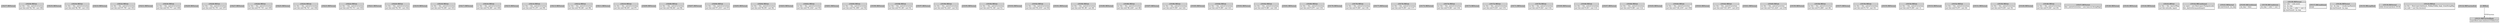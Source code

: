 digraph graphname {
	node [shape=plaintext];
n19237[label=<<table BORDER="0" CELLBORDER="1" CELLSPACING="0">
	<tr><td port="in" bgcolor="lightgray">(19237) BKNormal</td></tr>
	<tr><td port="out"></td></tr>
</table>>];
n19236[label=<<table BORDER="0" CELLBORDER="1" CELLSPACING="0">
	<tr><td port="in" bgcolor="lightgray">(19236) BKSub</td></tr>
	<tr><td port="e0" align="left">var this = this._nativeCorrection</td></tr>
	<tr><td port="e1" align="left">cast this.set(\"42_74\", cast 106)</td></tr>
	<tr><td port="out"></td></tr>
</table>>];
n19235[label=<<table BORDER="0" CELLBORDER="1" CELLSPACING="0">
	<tr><td port="in" bgcolor="lightgray">(19235) BKNormal</td></tr>
	<tr><td port="out"></td></tr>
</table>>];
n19234[label=<<table BORDER="0" CELLBORDER="1" CELLSPACING="0">
	<tr><td port="in" bgcolor="lightgray">(19234) BKSub</td></tr>
	<tr><td port="e0" align="left">var this = this._nativeCorrection</td></tr>
	<tr><td port="e1" align="left">cast this.set(\"46_78\", cast 110)</td></tr>
	<tr><td port="out"></td></tr>
</table>>];
n19233[label=<<table BORDER="0" CELLBORDER="1" CELLSPACING="0">
	<tr><td port="in" bgcolor="lightgray">(19233) BKNormal</td></tr>
	<tr><td port="out"></td></tr>
</table>>];
n19232[label=<<table BORDER="0" CELLBORDER="1" CELLSPACING="0">
	<tr><td port="in" bgcolor="lightgray">(19232) BKSub</td></tr>
	<tr><td port="e0" align="left">var this = this._nativeCorrection</td></tr>
	<tr><td port="e1" align="left">cast this.set(\"47_79\", cast 191)</td></tr>
	<tr><td port="out"></td></tr>
</table>>];
n19231[label=<<table BORDER="0" CELLBORDER="1" CELLSPACING="0">
	<tr><td port="in" bgcolor="lightgray">(19231) BKNormal</td></tr>
	<tr><td port="out"></td></tr>
</table>>];
n19230[label=<<table BORDER="0" CELLBORDER="1" CELLSPACING="0">
	<tr><td port="in" bgcolor="lightgray">(19230) BKSub</td></tr>
	<tr><td port="e0" align="left">var this = this._nativeCorrection</td></tr>
	<tr><td port="e1" align="left">cast this.set(\"45_77\", cast 109)</td></tr>
	<tr><td port="out"></td></tr>
</table>>];
n19229[label=<<table BORDER="0" CELLBORDER="1" CELLSPACING="0">
	<tr><td port="in" bgcolor="lightgray">(19229) BKNormal</td></tr>
	<tr><td port="out"></td></tr>
</table>>];
n19228[label=<<table BORDER="0" CELLBORDER="1" CELLSPACING="0">
	<tr><td port="in" bgcolor="lightgray">(19228) BKSub</td></tr>
	<tr><td port="e0" align="left">var this = this._nativeCorrection</td></tr>
	<tr><td port="e1" align="left">cast this.set(\"43_75\", cast 107)</td></tr>
	<tr><td port="out"></td></tr>
</table>>];
n19227[label=<<table BORDER="0" CELLBORDER="1" CELLSPACING="0">
	<tr><td port="in" bgcolor="lightgray">(19227) BKNormal</td></tr>
	<tr><td port="out"></td></tr>
</table>>];
n19226[label=<<table BORDER="0" CELLBORDER="1" CELLSPACING="0">
	<tr><td port="in" bgcolor="lightgray">(19226) BKSub</td></tr>
	<tr><td port="e0" align="left">var this = this._nativeCorrection</td></tr>
	<tr><td port="e1" align="left">cast this.set(\"57_73\", cast 105)</td></tr>
	<tr><td port="out"></td></tr>
</table>>];
n19225[label=<<table BORDER="0" CELLBORDER="1" CELLSPACING="0">
	<tr><td port="in" bgcolor="lightgray">(19225) BKNormal</td></tr>
	<tr><td port="out"></td></tr>
</table>>];
n19224[label=<<table BORDER="0" CELLBORDER="1" CELLSPACING="0">
	<tr><td port="in" bgcolor="lightgray">(19224) BKSub</td></tr>
	<tr><td port="e0" align="left">var this = this._nativeCorrection</td></tr>
	<tr><td port="e1" align="left">cast this.set(\"56_72\", cast 104)</td></tr>
	<tr><td port="out"></td></tr>
</table>>];
n19223[label=<<table BORDER="0" CELLBORDER="1" CELLSPACING="0">
	<tr><td port="in" bgcolor="lightgray">(19223) BKNormal</td></tr>
	<tr><td port="out"></td></tr>
</table>>];
n19222[label=<<table BORDER="0" CELLBORDER="1" CELLSPACING="0">
	<tr><td port="in" bgcolor="lightgray">(19222) BKSub</td></tr>
	<tr><td port="e0" align="left">var this = this._nativeCorrection</td></tr>
	<tr><td port="e1" align="left">cast this.set(\"55_71\", cast 103)</td></tr>
	<tr><td port="out"></td></tr>
</table>>];
n19221[label=<<table BORDER="0" CELLBORDER="1" CELLSPACING="0">
	<tr><td port="in" bgcolor="lightgray">(19221) BKNormal</td></tr>
	<tr><td port="out"></td></tr>
</table>>];
n19220[label=<<table BORDER="0" CELLBORDER="1" CELLSPACING="0">
	<tr><td port="in" bgcolor="lightgray">(19220) BKSub</td></tr>
	<tr><td port="e0" align="left">var this = this._nativeCorrection</td></tr>
	<tr><td port="e1" align="left">cast this.set(\"54_70\", cast 102)</td></tr>
	<tr><td port="out"></td></tr>
</table>>];
n19219[label=<<table BORDER="0" CELLBORDER="1" CELLSPACING="0">
	<tr><td port="in" bgcolor="lightgray">(19219) BKNormal</td></tr>
	<tr><td port="out"></td></tr>
</table>>];
n19218[label=<<table BORDER="0" CELLBORDER="1" CELLSPACING="0">
	<tr><td port="in" bgcolor="lightgray">(19218) BKSub</td></tr>
	<tr><td port="e0" align="left">var this = this._nativeCorrection</td></tr>
	<tr><td port="e1" align="left">cast this.set(\"53_69\", cast 101)</td></tr>
	<tr><td port="out"></td></tr>
</table>>];
n19217[label=<<table BORDER="0" CELLBORDER="1" CELLSPACING="0">
	<tr><td port="in" bgcolor="lightgray">(19217) BKNormal</td></tr>
	<tr><td port="out"></td></tr>
</table>>];
n19216[label=<<table BORDER="0" CELLBORDER="1" CELLSPACING="0">
	<tr><td port="in" bgcolor="lightgray">(19216) BKSub</td></tr>
	<tr><td port="e0" align="left">var this = this._nativeCorrection</td></tr>
	<tr><td port="e1" align="left">cast this.set(\"52_68\", cast 100)</td></tr>
	<tr><td port="out"></td></tr>
</table>>];
n19215[label=<<table BORDER="0" CELLBORDER="1" CELLSPACING="0">
	<tr><td port="in" bgcolor="lightgray">(19215) BKNormal</td></tr>
	<tr><td port="out"></td></tr>
</table>>];
n19214[label=<<table BORDER="0" CELLBORDER="1" CELLSPACING="0">
	<tr><td port="in" bgcolor="lightgray">(19214) BKSub</td></tr>
	<tr><td port="e0" align="left">var this = this._nativeCorrection</td></tr>
	<tr><td port="e1" align="left">cast this.set(\"51_67\", cast 99)</td></tr>
	<tr><td port="out"></td></tr>
</table>>];
n19213[label=<<table BORDER="0" CELLBORDER="1" CELLSPACING="0">
	<tr><td port="in" bgcolor="lightgray">(19213) BKNormal</td></tr>
	<tr><td port="out"></td></tr>
</table>>];
n19212[label=<<table BORDER="0" CELLBORDER="1" CELLSPACING="0">
	<tr><td port="in" bgcolor="lightgray">(19212) BKSub</td></tr>
	<tr><td port="e0" align="left">var this = this._nativeCorrection</td></tr>
	<tr><td port="e1" align="left">cast this.set(\"50_66\", cast 98)</td></tr>
	<tr><td port="out"></td></tr>
</table>>];
n19211[label=<<table BORDER="0" CELLBORDER="1" CELLSPACING="0">
	<tr><td port="in" bgcolor="lightgray">(19211) BKNormal</td></tr>
	<tr><td port="out"></td></tr>
</table>>];
n19210[label=<<table BORDER="0" CELLBORDER="1" CELLSPACING="0">
	<tr><td port="in" bgcolor="lightgray">(19210) BKSub</td></tr>
	<tr><td port="e0" align="left">var this = this._nativeCorrection</td></tr>
	<tr><td port="e1" align="left">cast this.set(\"49_65\", cast 97)</td></tr>
	<tr><td port="out"></td></tr>
</table>>];
n19209[label=<<table BORDER="0" CELLBORDER="1" CELLSPACING="0">
	<tr><td port="in" bgcolor="lightgray">(19209) BKNormal</td></tr>
	<tr><td port="out"></td></tr>
</table>>];
n19208[label=<<table BORDER="0" CELLBORDER="1" CELLSPACING="0">
	<tr><td port="in" bgcolor="lightgray">(19208) BKSub</td></tr>
	<tr><td port="e0" align="left">var this = this._nativeCorrection</td></tr>
	<tr><td port="e1" align="left">cast this.set(\"48_64\", cast 96)</td></tr>
	<tr><td port="out"></td></tr>
</table>>];
n19207[label=<<table BORDER="0" CELLBORDER="1" CELLSPACING="0">
	<tr><td port="in" bgcolor="lightgray">(19207) BKNormal</td></tr>
	<tr><td port="out"></td></tr>
</table>>];
n19206[label=<<table BORDER="0" CELLBORDER="1" CELLSPACING="0">
	<tr><td port="in" bgcolor="lightgray">(19206) BKSub</td></tr>
	<tr><td port="e0" align="left">var this = this._nativeCorrection</td></tr>
	<tr><td port="e1" align="left">cast this.set(\"57_231\", cast 57)</td></tr>
	<tr><td port="out"></td></tr>
</table>>];
n19205[label=<<table BORDER="0" CELLBORDER="1" CELLSPACING="0">
	<tr><td port="in" bgcolor="lightgray">(19205) BKNormal</td></tr>
	<tr><td port="out"></td></tr>
</table>>];
n19204[label=<<table BORDER="0" CELLBORDER="1" CELLSPACING="0">
	<tr><td port="in" bgcolor="lightgray">(19204) BKSub</td></tr>
	<tr><td port="e0" align="left">var this = this._nativeCorrection</td></tr>
	<tr><td port="e1" align="left">cast this.set(\"56_95\", cast 56)</td></tr>
	<tr><td port="out"></td></tr>
</table>>];
n19203[label=<<table BORDER="0" CELLBORDER="1" CELLSPACING="0">
	<tr><td port="in" bgcolor="lightgray">(19203) BKNormal</td></tr>
	<tr><td port="out"></td></tr>
</table>>];
n19202[label=<<table BORDER="0" CELLBORDER="1" CELLSPACING="0">
	<tr><td port="in" bgcolor="lightgray">(19202) BKSub</td></tr>
	<tr><td port="e0" align="left">var this = this._nativeCorrection</td></tr>
	<tr><td port="e1" align="left">cast this.set(\"55_232\", cast 55)</td></tr>
	<tr><td port="out"></td></tr>
</table>>];
n19201[label=<<table BORDER="0" CELLBORDER="1" CELLSPACING="0">
	<tr><td port="in" bgcolor="lightgray">(19201) BKNormal</td></tr>
	<tr><td port="out"></td></tr>
</table>>];
n19200[label=<<table BORDER="0" CELLBORDER="1" CELLSPACING="0">
	<tr><td port="in" bgcolor="lightgray">(19200) BKSub</td></tr>
	<tr><td port="e0" align="left">var this = this._nativeCorrection</td></tr>
	<tr><td port="e1" align="left">cast this.set(\"54_189\", cast 54)</td></tr>
	<tr><td port="out"></td></tr>
</table>>];
n19199[label=<<table BORDER="0" CELLBORDER="1" CELLSPACING="0">
	<tr><td port="in" bgcolor="lightgray">(19199) BKNormal</td></tr>
	<tr><td port="out"></td></tr>
</table>>];
n19198[label=<<table BORDER="0" CELLBORDER="1" CELLSPACING="0">
	<tr><td port="in" bgcolor="lightgray">(19198) BKSub</td></tr>
	<tr><td port="e0" align="left">var this = this._nativeCorrection</td></tr>
	<tr><td port="e1" align="left">cast this.set(\"53_40\", cast 53)</td></tr>
	<tr><td port="out"></td></tr>
</table>>];
n19197[label=<<table BORDER="0" CELLBORDER="1" CELLSPACING="0">
	<tr><td port="in" bgcolor="lightgray">(19197) BKNormal</td></tr>
	<tr><td port="out"></td></tr>
</table>>];
n19196[label=<<table BORDER="0" CELLBORDER="1" CELLSPACING="0">
	<tr><td port="in" bgcolor="lightgray">(19196) BKSub</td></tr>
	<tr><td port="e0" align="left">var this = this._nativeCorrection</td></tr>
	<tr><td port="e1" align="left">cast this.set(\"52_222\", cast 52)</td></tr>
	<tr><td port="out"></td></tr>
</table>>];
n19195[label=<<table BORDER="0" CELLBORDER="1" CELLSPACING="0">
	<tr><td port="in" bgcolor="lightgray">(19195) BKNormal</td></tr>
	<tr><td port="out"></td></tr>
</table>>];
n19194[label=<<table BORDER="0" CELLBORDER="1" CELLSPACING="0">
	<tr><td port="in" bgcolor="lightgray">(19194) BKSub</td></tr>
	<tr><td port="e0" align="left">var this = this._nativeCorrection</td></tr>
	<tr><td port="e1" align="left">cast this.set(\"51_34\", cast 51)</td></tr>
	<tr><td port="out"></td></tr>
</table>>];
n19193[label=<<table BORDER="0" CELLBORDER="1" CELLSPACING="0">
	<tr><td port="in" bgcolor="lightgray">(19193) BKNormal</td></tr>
	<tr><td port="out"></td></tr>
</table>>];
n19192[label=<<table BORDER="0" CELLBORDER="1" CELLSPACING="0">
	<tr><td port="in" bgcolor="lightgray">(19192) BKSub</td></tr>
	<tr><td port="e0" align="left">var this = this._nativeCorrection</td></tr>
	<tr><td port="e1" align="left">cast this.set(\"50_233\", cast 50)</td></tr>
	<tr><td port="out"></td></tr>
</table>>];
n19191[label=<<table BORDER="0" CELLBORDER="1" CELLSPACING="0">
	<tr><td port="in" bgcolor="lightgray">(19191) BKNormal</td></tr>
	<tr><td port="out"></td></tr>
</table>>];
n19190[label=<<table BORDER="0" CELLBORDER="1" CELLSPACING="0">
	<tr><td port="in" bgcolor="lightgray">(19190) BKSub</td></tr>
	<tr><td port="e0" align="left">var this = this._nativeCorrection</td></tr>
	<tr><td port="e1" align="left">cast this.set(\"49_38\", cast 49)</td></tr>
	<tr><td port="out"></td></tr>
</table>>];
n19189[label=<<table BORDER="0" CELLBORDER="1" CELLSPACING="0">
	<tr><td port="in" bgcolor="lightgray">(19189) BKNormal</td></tr>
	<tr><td port="out"></td></tr>
</table>>];
n19188[label=<<table BORDER="0" CELLBORDER="1" CELLSPACING="0">
	<tr><td port="in" bgcolor="lightgray">(19188) BKSub</td></tr>
	<tr><td port="e0" align="left">var this = this._nativeCorrection</td></tr>
	<tr><td port="e1" align="left">cast this.set(\"48_224\", cast 48)</td></tr>
	<tr><td port="out"></td></tr>
</table>>];
n19187[label=<<table BORDER="0" CELLBORDER="1" CELLSPACING="0">
	<tr><td port="in" bgcolor="lightgray">(19187) BKNormal</td></tr>
	<tr><td port="out"></td></tr>
</table>>];
n19186[label=<<table BORDER="0" CELLBORDER="1" CELLSPACING="0">
	<tr><td port="in" bgcolor="lightgray">(19186) BKSub</td></tr>
	<tr><td port="e0" align="left">var this = this._nativeCorrection</td></tr>
	<tr><td port="e1" align="left">cast this.set(\"0_90\", cast 122)</td></tr>
	<tr><td port="out"></td></tr>
</table>>];
n19185[label=<<table BORDER="0" CELLBORDER="1" CELLSPACING="0">
	<tr><td port="in" bgcolor="lightgray">(19185) BKNormal</td></tr>
	<tr><td port="out"></td></tr>
</table>>];
n19184[label=<<table BORDER="0" CELLBORDER="1" CELLSPACING="0">
	<tr><td port="in" bgcolor="lightgray">(19184) BKSub</td></tr>
	<tr><td port="e0" align="left">var this = this._nativeCorrection</td></tr>
	<tr><td port="e1" align="left">cast this.set(\"0_89\", cast 121)</td></tr>
	<tr><td port="out"></td></tr>
</table>>];
n19183[label=<<table BORDER="0" CELLBORDER="1" CELLSPACING="0">
	<tr><td port="in" bgcolor="lightgray">(19183) BKNormal</td></tr>
	<tr><td port="out"></td></tr>
</table>>];
n19182[label=<<table BORDER="0" CELLBORDER="1" CELLSPACING="0">
	<tr><td port="in" bgcolor="lightgray">(19182) BKSub</td></tr>
	<tr><td port="e0" align="left">var this = this._nativeCorrection</td></tr>
	<tr><td port="e1" align="left">cast this.set(\"0_88\", cast 120)</td></tr>
	<tr><td port="out"></td></tr>
</table>>];
n19181[label=<<table BORDER="0" CELLBORDER="1" CELLSPACING="0">
	<tr><td port="in" bgcolor="lightgray">(19181) BKNormal</td></tr>
	<tr><td port="out"></td></tr>
</table>>];
n19180[label=<<table BORDER="0" CELLBORDER="1" CELLSPACING="0">
	<tr><td port="in" bgcolor="lightgray">(19180) BKSub</td></tr>
	<tr><td port="e0" align="left">var this = this._nativeCorrection</td></tr>
	<tr><td port="e1" align="left">cast this.set(\"0_87\", cast 119)</td></tr>
	<tr><td port="out"></td></tr>
</table>>];
n19179[label=<<table BORDER="0" CELLBORDER="1" CELLSPACING="0">
	<tr><td port="in" bgcolor="lightgray">(19179) BKNormal</td></tr>
	<tr><td port="out"></td></tr>
</table>>];
n19178[label=<<table BORDER="0" CELLBORDER="1" CELLSPACING="0">
	<tr><td port="in" bgcolor="lightgray">(19178) BKSub</td></tr>
	<tr><td port="e0" align="left">var this = this._nativeCorrection</td></tr>
	<tr><td port="e1" align="left">cast this.set(\"0_86\", cast 118)</td></tr>
	<tr><td port="out"></td></tr>
</table>>];
n19177[label=<<table BORDER="0" CELLBORDER="1" CELLSPACING="0">
	<tr><td port="in" bgcolor="lightgray">(19177) BKNormal</td></tr>
	<tr><td port="out"></td></tr>
</table>>];
n19176[label=<<table BORDER="0" CELLBORDER="1" CELLSPACING="0">
	<tr><td port="in" bgcolor="lightgray">(19176) BKSub</td></tr>
	<tr><td port="e0" align="left">var this = this._nativeCorrection</td></tr>
	<tr><td port="e1" align="left">cast this.set(\"0_85\", cast 117)</td></tr>
	<tr><td port="out"></td></tr>
</table>>];
n19175[label=<<table BORDER="0" CELLBORDER="1" CELLSPACING="0">
	<tr><td port="in" bgcolor="lightgray">(19175) BKNormal</td></tr>
	<tr><td port="out"></td></tr>
</table>>];
n19174[label=<<table BORDER="0" CELLBORDER="1" CELLSPACING="0">
	<tr><td port="in" bgcolor="lightgray">(19174) BKSub</td></tr>
	<tr><td port="e0" align="left">var this = this._nativeCorrection</td></tr>
	<tr><td port="e1" align="left">cast this.set(\"0_84\", cast 116)</td></tr>
	<tr><td port="out"></td></tr>
</table>>];
n19173[label=<<table BORDER="0" CELLBORDER="1" CELLSPACING="0">
	<tr><td port="in" bgcolor="lightgray">(19173) BKNormal</td></tr>
	<tr><td port="out"></td></tr>
</table>>];
n19172[label=<<table BORDER="0" CELLBORDER="1" CELLSPACING="0">
	<tr><td port="in" bgcolor="lightgray">(19172) BKSub</td></tr>
	<tr><td port="e0" align="left">var this = this._nativeCorrection</td></tr>
	<tr><td port="e1" align="left">cast this.set(\"0_83\", cast 115)</td></tr>
	<tr><td port="out"></td></tr>
</table>>];
n19171[label=<<table BORDER="0" CELLBORDER="1" CELLSPACING="0">
	<tr><td port="in" bgcolor="lightgray">(19171) BKNormal</td></tr>
	<tr><td port="out"></td></tr>
</table>>];
n19170[label=<<table BORDER="0" CELLBORDER="1" CELLSPACING="0">
	<tr><td port="in" bgcolor="lightgray">(19170) BKSub</td></tr>
	<tr><td port="e0" align="left">var this = this._nativeCorrection</td></tr>
	<tr><td port="e1" align="left">cast this.set(\"0_82\", cast 114)</td></tr>
	<tr><td port="out"></td></tr>
</table>>];
n19169[label=<<table BORDER="0" CELLBORDER="1" CELLSPACING="0">
	<tr><td port="in" bgcolor="lightgray">(19169) BKNormal</td></tr>
	<tr><td port="out"></td></tr>
</table>>];
n19168[label=<<table BORDER="0" CELLBORDER="1" CELLSPACING="0">
	<tr><td port="in" bgcolor="lightgray">(19168) BKSub</td></tr>
	<tr><td port="e0" align="left">var this = this._nativeCorrection</td></tr>
	<tr><td port="e1" align="left">cast this.set(\"0_81\", cast 113)</td></tr>
	<tr><td port="out"></td></tr>
</table>>];
n19167[label=<<table BORDER="0" CELLBORDER="1" CELLSPACING="0">
	<tr><td port="in" bgcolor="lightgray">(19167) BKNormal</td></tr>
	<tr><td port="out"></td></tr>
</table>>];
n19166[label=<<table BORDER="0" CELLBORDER="1" CELLSPACING="0">
	<tr><td port="in" bgcolor="lightgray">(19166) BKSub</td></tr>
	<tr><td port="e0" align="left">var this = this._nativeCorrection</td></tr>
	<tr><td port="e1" align="left">cast this.set(\"0_80\", cast 112)</td></tr>
	<tr><td port="out"></td></tr>
</table>>];
n19165[label=<<table BORDER="0" CELLBORDER="1" CELLSPACING="0">
	<tr><td port="in" bgcolor="lightgray">(19165) BKNormal</td></tr>
	<tr><td port="out"></td></tr>
</table>>];
n19164[label=<<table BORDER="0" CELLBORDER="1" CELLSPACING="0">
	<tr><td port="in" bgcolor="lightgray">(19164) BKSub</td></tr>
	<tr><td port="e0" align="left">var this = this._nativeCorrection</td></tr>
	<tr><td port="e1" align="left">cast this.set(\"126_233\", cast 192)</td></tr>
	<tr><td port="out"></td></tr>
</table>>];
n19163[label=<<table BORDER="0" CELLBORDER="1" CELLSPACING="0">
	<tr><td port="in" bgcolor="lightgray">(19163) BKNormal</td></tr>
	<tr><td port="out"></td></tr>
</table>>];
n19162[label=<<table BORDER="0" CELLBORDER="1" CELLSPACING="0">
	<tr><td port="in" bgcolor="lightgray">(19162) BKSub</td></tr>
	<tr><td port="e0" align="left">var this = this._nativeCorrection</td></tr>
	<tr><td port="e1" align="left">cast this.set(\"125_187\", cast 221)</td></tr>
	<tr><td port="out"></td></tr>
</table>>];
n19161[label=<<table BORDER="0" CELLBORDER="1" CELLSPACING="0">
	<tr><td port="in" bgcolor="lightgray">(19161) BKNormal</td></tr>
	<tr><td port="out"></td></tr>
</table>>];
n19160[label=<<table BORDER="0" CELLBORDER="1" CELLSPACING="0">
	<tr><td port="in" bgcolor="lightgray">(19160) BKSub</td></tr>
	<tr><td port="e0" align="left">var this = this._nativeCorrection</td></tr>
	<tr><td port="e1" align="left">cast this.set(\"123_222\", cast 219)</td></tr>
	<tr><td port="out"></td></tr>
</table>>];
n19159[label=<<table BORDER="0" CELLBORDER="1" CELLSPACING="0">
	<tr><td port="in" bgcolor="lightgray">(19159) BKNormal</td></tr>
	<tr><td port="out"></td></tr>
</table>>];
n19158[label=<<table BORDER="0" CELLBORDER="1" CELLSPACING="0">
	<tr><td port="in" bgcolor="lightgray">(19158) BKSub</td></tr>
	<tr><td port="e0" align="left">var this = this._nativeCorrection</td></tr>
	<tr><td port="e1" align="left">cast this.set(\"0_266\", cast 46)</td></tr>
	<tr><td port="out"></td></tr>
</table>>];
n19157[label=<<table BORDER="0" CELLBORDER="1" CELLSPACING="0">
	<tr><td port="in" bgcolor="lightgray">(19157) BKNormal</td></tr>
	<tr><td port="out"></td></tr>
</table>>];
n19156[label=<<table BORDER="0" CELLBORDER="1" CELLSPACING="0">
	<tr><td port="in" bgcolor="lightgray">(19156) BKSub</td></tr>
	<tr><td port="e0" align="left">var this = this._nativeCorrection</td></tr>
	<tr><td port="e1" align="left">cast this.set(\"0_73\", cast 33)</td></tr>
	<tr><td port="out"></td></tr>
</table>>];
n19155[label=<<table BORDER="0" CELLBORDER="1" CELLSPACING="0">
	<tr><td port="in" bgcolor="lightgray">(19155) BKNormal</td></tr>
	<tr><td port="out"></td></tr>
</table>>];
n19154[label=<<table BORDER="0" CELLBORDER="1" CELLSPACING="0">
	<tr><td port="in" bgcolor="lightgray">(19154) BKSub</td></tr>
	<tr><td port="e0" align="left">var this = this._nativeCorrection</td></tr>
	<tr><td port="e1" align="left">cast this.set(\"0_69\", cast -1)</td></tr>
	<tr><td port="out"></td></tr>
</table>>];
n19153[label=<<table BORDER="0" CELLBORDER="1" CELLSPACING="0">
	<tr><td port="in" bgcolor="lightgray">(19153) BKNormal</td></tr>
	<tr><td port="out"></td></tr>
</table>>];
n19152[label=<<table BORDER="0" CELLBORDER="1" CELLSPACING="0">
	<tr><td port="in" bgcolor="lightgray">(19152) BKSub</td></tr>
	<tr><td port="e0" align="left">var this = this._nativeCorrection</td></tr>
	<tr><td port="e1" align="left">cast this.set(\"0_67\", cast 34)</td></tr>
	<tr><td port="out"></td></tr>
</table>>];
n19151[label=<<table BORDER="0" CELLBORDER="1" CELLSPACING="0">
	<tr><td port="in" bgcolor="lightgray">(19151) BKNormal</td></tr>
	<tr><td port="out"></td></tr>
</table>>];
n19150[label=<<table BORDER="0" CELLBORDER="1" CELLSPACING="0">
	<tr><td port="in" bgcolor="lightgray">(19150) BKSub</td></tr>
	<tr><td port="e0" align="left">var this = this._nativeCorrection</td></tr>
	<tr><td port="e1" align="left">cast this.set(\"0_65\", cast 35)</td></tr>
	<tr><td port="out"></td></tr>
</table>>];
n19149[label=<<table BORDER="0" CELLBORDER="1" CELLSPACING="0">
	<tr><td port="in" bgcolor="lightgray">(19149) BKNormal</td></tr>
	<tr><td port="out"></td></tr>
</table>>];
n19148[label=<<table BORDER="0" CELLBORDER="1" CELLSPACING="0">
	<tr><td port="in" bgcolor="lightgray">(19148) BKSub</td></tr>
	<tr><td port="e0" align="left">var this = this._nativeCorrection</td></tr>
	<tr><td port="e1" align="left">cast this.set(\"0_64\", cast 45)</td></tr>
	<tr><td port="out"></td></tr>
</table>>];
n19147[label=<<table BORDER="0" CELLBORDER="1" CELLSPACING="0">
	<tr><td port="in" bgcolor="lightgray">(19147) BKNormal</td></tr>
	<tr><td port="e0" align="left">this._nativeCorrection = new haxe.ds.StringMap()</td></tr>
	<tr><td port="out"></td></tr>
</table>>];
n19146[label=<<table BORDER="0" CELLBORDER="1" CELLSPACING="0">
	<tr><td port="in" bgcolor="lightgray">(19146) BKNormal</td></tr>
	<tr><td port="out"></td></tr>
</table>>];
n19145[label=<<table BORDER="0" CELLBORDER="1" CELLSPACING="0">
	<tr><td port="in" bgcolor="lightgray">(19145) BKNormal</td></tr>
	<tr><td port="out"></td></tr>
</table>>];
n19144[label=<<table BORDER="0" CELLBORDER="1" CELLSPACING="0">
	<tr><td port="in" bgcolor="lightgray">(19144) BKNormal</td></tr>
	<tr><td port="out"></td></tr>
</table>>];
n19143[label=<<table BORDER="0" CELLBORDER="1" CELLSPACING="0">
	<tr><td port="in" bgcolor="lightgray">(19143) BKSub</td></tr>
	<tr><td port="e0" align="left">var this = this._keyListMap</td></tr>
	<tr><td port="e1" align="left">cast this.set(code, input)</td></tr>
	<tr><td port="out"></td></tr>
</table>>];
n19142[label=<<table BORDER="0" CELLBORDER="1" CELLSPACING="0">
	<tr><td port="in" bgcolor="lightgray">(19142) BKConditional</td></tr>
	<tr><td port="e0" align="left">var input = new flixel.input.FlxInput(code)</td></tr>
	<tr><td port="e1" align="left">this._keyListArray.push(input)</td></tr>
	<tr><td port="out"></td></tr>
</table>>];
n19141[label=<<table BORDER="0" CELLBORDER="1" CELLSPACING="0">
	<tr><td port="in" bgcolor="lightgray">(19141) BKNormal</td></tr>
	<tr><td port="e0" align="left">@:cond-branch _hx_tmp</td></tr>
	<tr><td port="out"></td></tr>
</table>>];
n19140[label=<<table BORDER="0" CELLBORDER="1" CELLSPACING="0">
	<tr><td port="in" bgcolor="lightgray">(19140) BKConditional</td></tr>
	<tr><td port="e0" align="left">_hx_tmp = false</td></tr>
	<tr><td port="out"></td></tr>
</table>>];
n19139[label=<<table BORDER="0" CELLBORDER="1" CELLSPACING="0">
	<tr><td port="in" bgcolor="lightgray">(19139) BKConditional</td></tr>
	<tr><td port="e0" align="left">_hx_tmp = code != cast -1</td></tr>
	<tr><td port="out"></td></tr>
</table>>];
n19138[label=<<table BORDER="0" CELLBORDER="1" CELLSPACING="0">
	<tr><td port="in" bgcolor="lightgray">(19138) BKNormal</td></tr>
	<tr><td port="e0" align="left">var code = code.next()</td></tr>
	<tr><td port="e1" align="left">var _hx_tmp</td></tr>
	<tr><td port="e2" align="left">var _hx_tmp = code != cast -2</td></tr>
	<tr><td port="e3" align="left">@:cond-branch _hx_tmp</td></tr>
	<tr><td port="out"></td></tr>
</table>>];
n19137[label=<<table BORDER="0" CELLBORDER="1" CELLSPACING="0">
	<tr><td port="in" bgcolor="lightgray">(19137) BKConditional</td></tr>
	<tr><td port="e0" align="left">break</td></tr>
	<tr><td port="out"></td></tr>
</table>>];
n19136[label=<<table BORDER="0" CELLBORDER="1" CELLSPACING="0">
	<tr><td port="in" bgcolor="lightgray">(19136) BKNormal</td></tr>
	<tr><td port="e0" align="left">var _hx_tmp = ! ((code.hasNext()))</td></tr>
	<tr><td port="e1" align="left">@:cond-branch _hx_tmp</td></tr>
	<tr><td port="out"></td></tr>
</table>>];
n19135[label=<<table BORDER="0" CELLBORDER="1" CELLSPACING="0">
	<tr><td port="in" bgcolor="lightgray">(19135) BKLoopHead</td></tr>
	<tr><td port="out"></td></tr>
</table>>];
n19134[label=<<table BORDER="0" CELLBORDER="1" CELLSPACING="0">
	<tr><td port="in" bgcolor="lightgray">(19134) BKNormal</td></tr>
	<tr><td port="e0" align="left">while ((true)) @:block 19136</td></tr>
	<tr><td port="out"></td></tr>
</table>>];
n19133[label=<<table BORDER="0" CELLBORDER="1" CELLSPACING="0">
	<tr><td port="in" bgcolor="lightgray">(19133) BKSub</td></tr>
	<tr><td port="e0" align="left">var this = flixel.input.keyboard._FlxKey.FlxKey_Impl_.fromStringMap</td></tr>
	<tr><td port="e1" align="left">var code = cast this.iterator()</td></tr>
	<tr><td port="out"></td></tr>
</table>>];
n19132[label=<<table BORDER="0" CELLBORDER="1" CELLSPACING="0">
	<tr><td port="in" bgcolor="lightgray">(19132) BKFunctionEnd</td></tr>
	<tr><td port="out"></td></tr>
</table>>];
n19131[label=<<table BORDER="0" CELLBORDER="1" CELLSPACING="0">
	<tr><td port="in" bgcolor="lightgray">(19131) BKFunctionBegin</td></tr>
	<tr><td port="e0" align="left">super(flixel.input.keyboard.FlxKeyList)</td></tr>
	<tr><td port="out"></td></tr>
</table>>];
n1[label=<<table BORDER="0" CELLBORDER="1" CELLSPACING="0">
	<tr><td port="in" bgcolor="lightgray">(1) BKRoot</td></tr>
	<tr><td port="out"></td></tr>
</table>>];
n1:out -> n19131:in[label="CFGFunction"];
}
